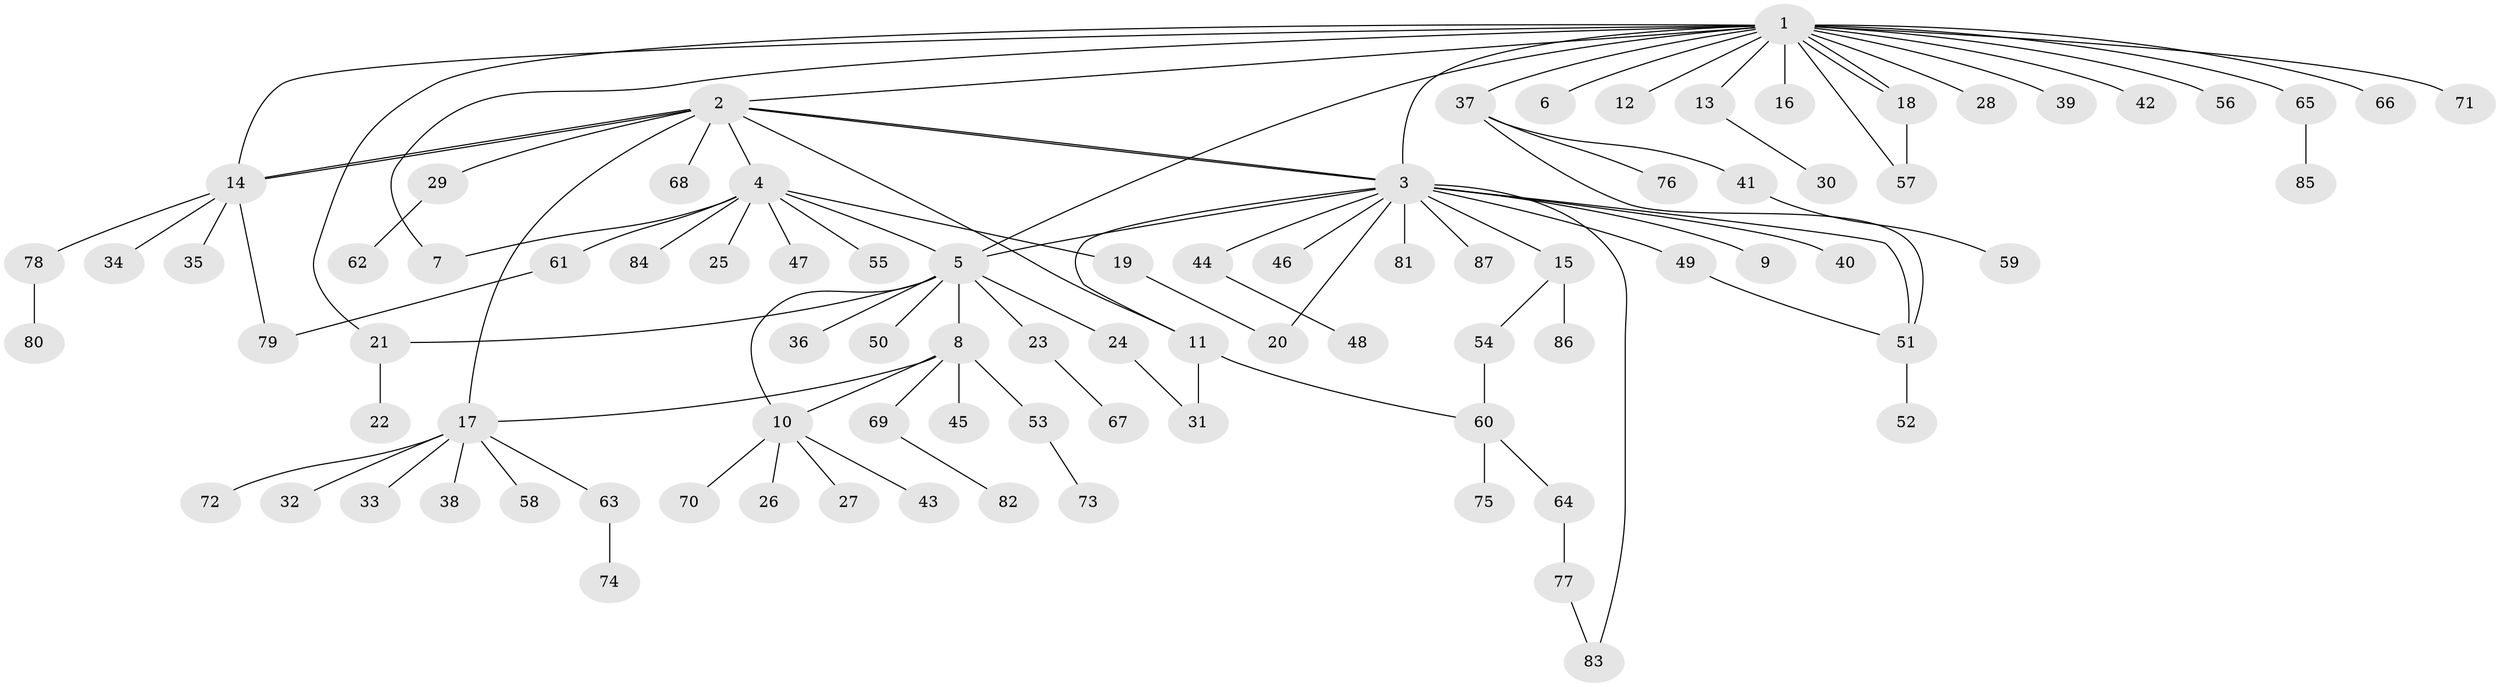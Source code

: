 // coarse degree distribution, {16: 0.038461538461538464, 7: 0.07692307692307693, 8: 0.038461538461538464, 1: 0.7692307692307693, 2: 0.07692307692307693}
// Generated by graph-tools (version 1.1) at 2025/18/03/04/25 18:18:25]
// undirected, 87 vertices, 106 edges
graph export_dot {
graph [start="1"]
  node [color=gray90,style=filled];
  1;
  2;
  3;
  4;
  5;
  6;
  7;
  8;
  9;
  10;
  11;
  12;
  13;
  14;
  15;
  16;
  17;
  18;
  19;
  20;
  21;
  22;
  23;
  24;
  25;
  26;
  27;
  28;
  29;
  30;
  31;
  32;
  33;
  34;
  35;
  36;
  37;
  38;
  39;
  40;
  41;
  42;
  43;
  44;
  45;
  46;
  47;
  48;
  49;
  50;
  51;
  52;
  53;
  54;
  55;
  56;
  57;
  58;
  59;
  60;
  61;
  62;
  63;
  64;
  65;
  66;
  67;
  68;
  69;
  70;
  71;
  72;
  73;
  74;
  75;
  76;
  77;
  78;
  79;
  80;
  81;
  82;
  83;
  84;
  85;
  86;
  87;
  1 -- 2;
  1 -- 3;
  1 -- 5;
  1 -- 6;
  1 -- 7;
  1 -- 12;
  1 -- 13;
  1 -- 14;
  1 -- 16;
  1 -- 18;
  1 -- 18;
  1 -- 21;
  1 -- 28;
  1 -- 37;
  1 -- 39;
  1 -- 42;
  1 -- 56;
  1 -- 57;
  1 -- 65;
  1 -- 66;
  1 -- 71;
  2 -- 3;
  2 -- 3;
  2 -- 4;
  2 -- 11;
  2 -- 14;
  2 -- 14;
  2 -- 17;
  2 -- 29;
  2 -- 68;
  3 -- 5;
  3 -- 9;
  3 -- 11;
  3 -- 15;
  3 -- 20;
  3 -- 40;
  3 -- 44;
  3 -- 46;
  3 -- 49;
  3 -- 51;
  3 -- 81;
  3 -- 83;
  3 -- 87;
  4 -- 5;
  4 -- 7;
  4 -- 19;
  4 -- 25;
  4 -- 47;
  4 -- 55;
  4 -- 61;
  4 -- 84;
  5 -- 8;
  5 -- 10;
  5 -- 21;
  5 -- 23;
  5 -- 24;
  5 -- 36;
  5 -- 50;
  8 -- 10;
  8 -- 17;
  8 -- 45;
  8 -- 53;
  8 -- 69;
  10 -- 26;
  10 -- 27;
  10 -- 43;
  10 -- 70;
  11 -- 31;
  11 -- 60;
  13 -- 30;
  14 -- 34;
  14 -- 35;
  14 -- 78;
  14 -- 79;
  15 -- 54;
  15 -- 86;
  17 -- 32;
  17 -- 33;
  17 -- 38;
  17 -- 58;
  17 -- 63;
  17 -- 72;
  18 -- 57;
  19 -- 20;
  21 -- 22;
  23 -- 67;
  24 -- 31;
  29 -- 62;
  37 -- 41;
  37 -- 51;
  37 -- 76;
  41 -- 59;
  44 -- 48;
  49 -- 51;
  51 -- 52;
  53 -- 73;
  54 -- 60;
  60 -- 64;
  60 -- 75;
  61 -- 79;
  63 -- 74;
  64 -- 77;
  65 -- 85;
  69 -- 82;
  77 -- 83;
  78 -- 80;
}

